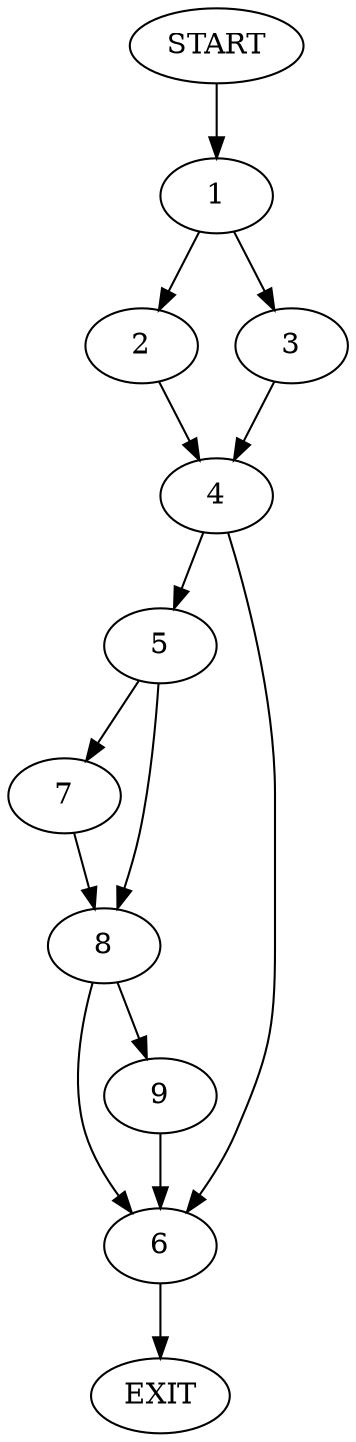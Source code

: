 digraph {
0 [label="START"]
10 [label="EXIT"]
0 -> 1
1 -> 2
1 -> 3
2 -> 4
3 -> 4
4 -> 5
4 -> 6
6 -> 10
5 -> 7
5 -> 8
7 -> 8
8 -> 9
8 -> 6
9 -> 6
}
